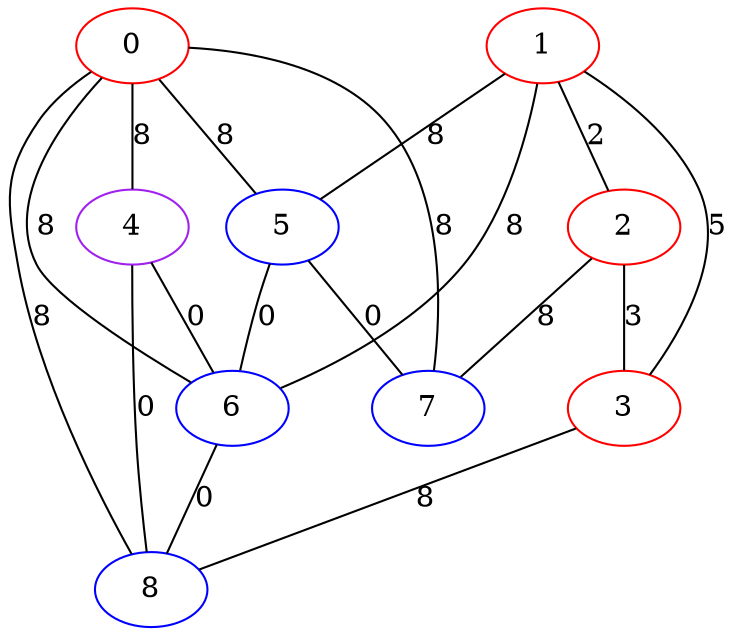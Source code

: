 graph "" {
0 [color=red, weight=1];
1 [color=red, weight=1];
2 [color=red, weight=1];
3 [color=red, weight=1];
4 [color=purple, weight=4];
5 [color=blue, weight=3];
6 [color=blue, weight=3];
7 [color=blue, weight=3];
8 [color=blue, weight=3];
0 -- 8  [key=0, label=8];
0 -- 4  [key=0, label=8];
0 -- 5  [key=0, label=8];
0 -- 6  [key=0, label=8];
0 -- 7  [key=0, label=8];
1 -- 2  [key=0, label=2];
1 -- 3  [key=0, label=5];
1 -- 5  [key=0, label=8];
1 -- 6  [key=0, label=8];
2 -- 3  [key=0, label=3];
2 -- 7  [key=0, label=8];
3 -- 8  [key=0, label=8];
4 -- 8  [key=0, label=0];
4 -- 6  [key=0, label=0];
5 -- 6  [key=0, label=0];
5 -- 7  [key=0, label=0];
6 -- 8  [key=0, label=0];
}
